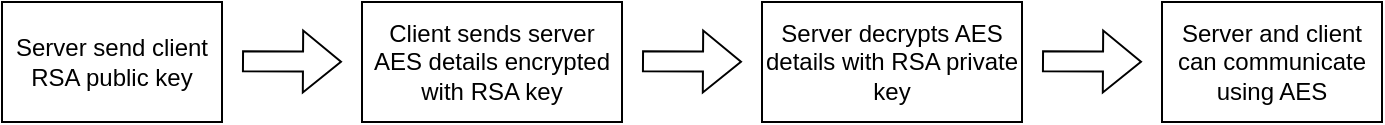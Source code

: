 <mxfile version="17.5.0" type="device"><diagram id="peuUPxifLnKIE3sPdmQJ" name="Page-1"><mxGraphModel dx="1172" dy="648" grid="1" gridSize="10" guides="1" tooltips="1" connect="1" arrows="1" fold="1" page="1" pageScale="1" pageWidth="827" pageHeight="1169" math="0" shadow="0"><root><mxCell id="0"/><mxCell id="1" parent="0"/><mxCell id="QYsjDPDSjKPqcvMG6SZJ-2" value="Server send client RSA public key" style="rounded=0;whiteSpace=wrap;html=1;fillColor=default;" vertex="1" parent="1"><mxGeometry x="50" y="120" width="110" height="60" as="geometry"/></mxCell><mxCell id="QYsjDPDSjKPqcvMG6SZJ-3" value="" style="shape=flexArrow;endArrow=classic;html=1;rounded=0;fillColor=default;" edge="1" parent="1"><mxGeometry width="50" height="50" relative="1" as="geometry"><mxPoint x="170" y="149.58" as="sourcePoint"/><mxPoint x="220" y="149.87" as="targetPoint"/></mxGeometry></mxCell><mxCell id="QYsjDPDSjKPqcvMG6SZJ-4" value="Client sends server AES details encrypted with RSA key" style="rounded=0;whiteSpace=wrap;html=1;fillColor=default;" vertex="1" parent="1"><mxGeometry x="230" y="120" width="130" height="60" as="geometry"/></mxCell><mxCell id="QYsjDPDSjKPqcvMG6SZJ-6" value="Server decrypts AES details with RSA private key" style="rounded=0;whiteSpace=wrap;html=1;fillColor=default;" vertex="1" parent="1"><mxGeometry x="430" y="120" width="130" height="60" as="geometry"/></mxCell><mxCell id="QYsjDPDSjKPqcvMG6SZJ-8" value="Server and client can communicate using AES" style="rounded=0;whiteSpace=wrap;html=1;" vertex="1" parent="1"><mxGeometry x="630" y="120" width="110" height="60" as="geometry"/></mxCell><mxCell id="QYsjDPDSjKPqcvMG6SZJ-9" value="" style="shape=flexArrow;endArrow=classic;html=1;rounded=0;fillColor=default;" edge="1" parent="1"><mxGeometry width="50" height="50" relative="1" as="geometry"><mxPoint x="370" y="149.58" as="sourcePoint"/><mxPoint x="420" y="149.87" as="targetPoint"/></mxGeometry></mxCell><mxCell id="QYsjDPDSjKPqcvMG6SZJ-10" value="" style="shape=flexArrow;endArrow=classic;html=1;rounded=0;fillColor=default;" edge="1" parent="1"><mxGeometry width="50" height="50" relative="1" as="geometry"><mxPoint x="570" y="149.58" as="sourcePoint"/><mxPoint x="620" y="149.87" as="targetPoint"/></mxGeometry></mxCell></root></mxGraphModel></diagram></mxfile>